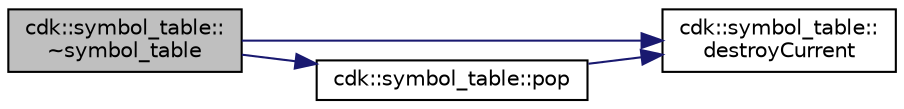 digraph "cdk::symbol_table::~symbol_table"
{
 // INTERACTIVE_SVG=YES
 // LATEX_PDF_SIZE
  edge [fontname="Helvetica",fontsize="10",labelfontname="Helvetica",labelfontsize="10"];
  node [fontname="Helvetica",fontsize="10",shape=record];
  rankdir="LR";
  Node1 [label="cdk::symbol_table::\l~symbol_table",height=0.2,width=0.4,color="black", fillcolor="grey75", style="filled", fontcolor="black",tooltip=" "];
  Node1 -> Node2 [color="midnightblue",fontsize="10",style="solid",fontname="Helvetica"];
  Node2 [label="cdk::symbol_table::\ldestroyCurrent",height=0.2,width=0.4,color="black", fillcolor="white", style="filled",URL="$classcdk_1_1symbol__table.html#aa2baaf8e59104a3bc82966e7a666c533",tooltip=" "];
  Node1 -> Node3 [color="midnightblue",fontsize="10",style="solid",fontname="Helvetica"];
  Node3 [label="cdk::symbol_table::pop",height=0.2,width=0.4,color="black", fillcolor="white", style="filled",URL="$classcdk_1_1symbol__table.html#a950073cad906b2f40046f386b70d5a84",tooltip=" "];
  Node3 -> Node2 [color="midnightblue",fontsize="10",style="solid",fontname="Helvetica"];
}
